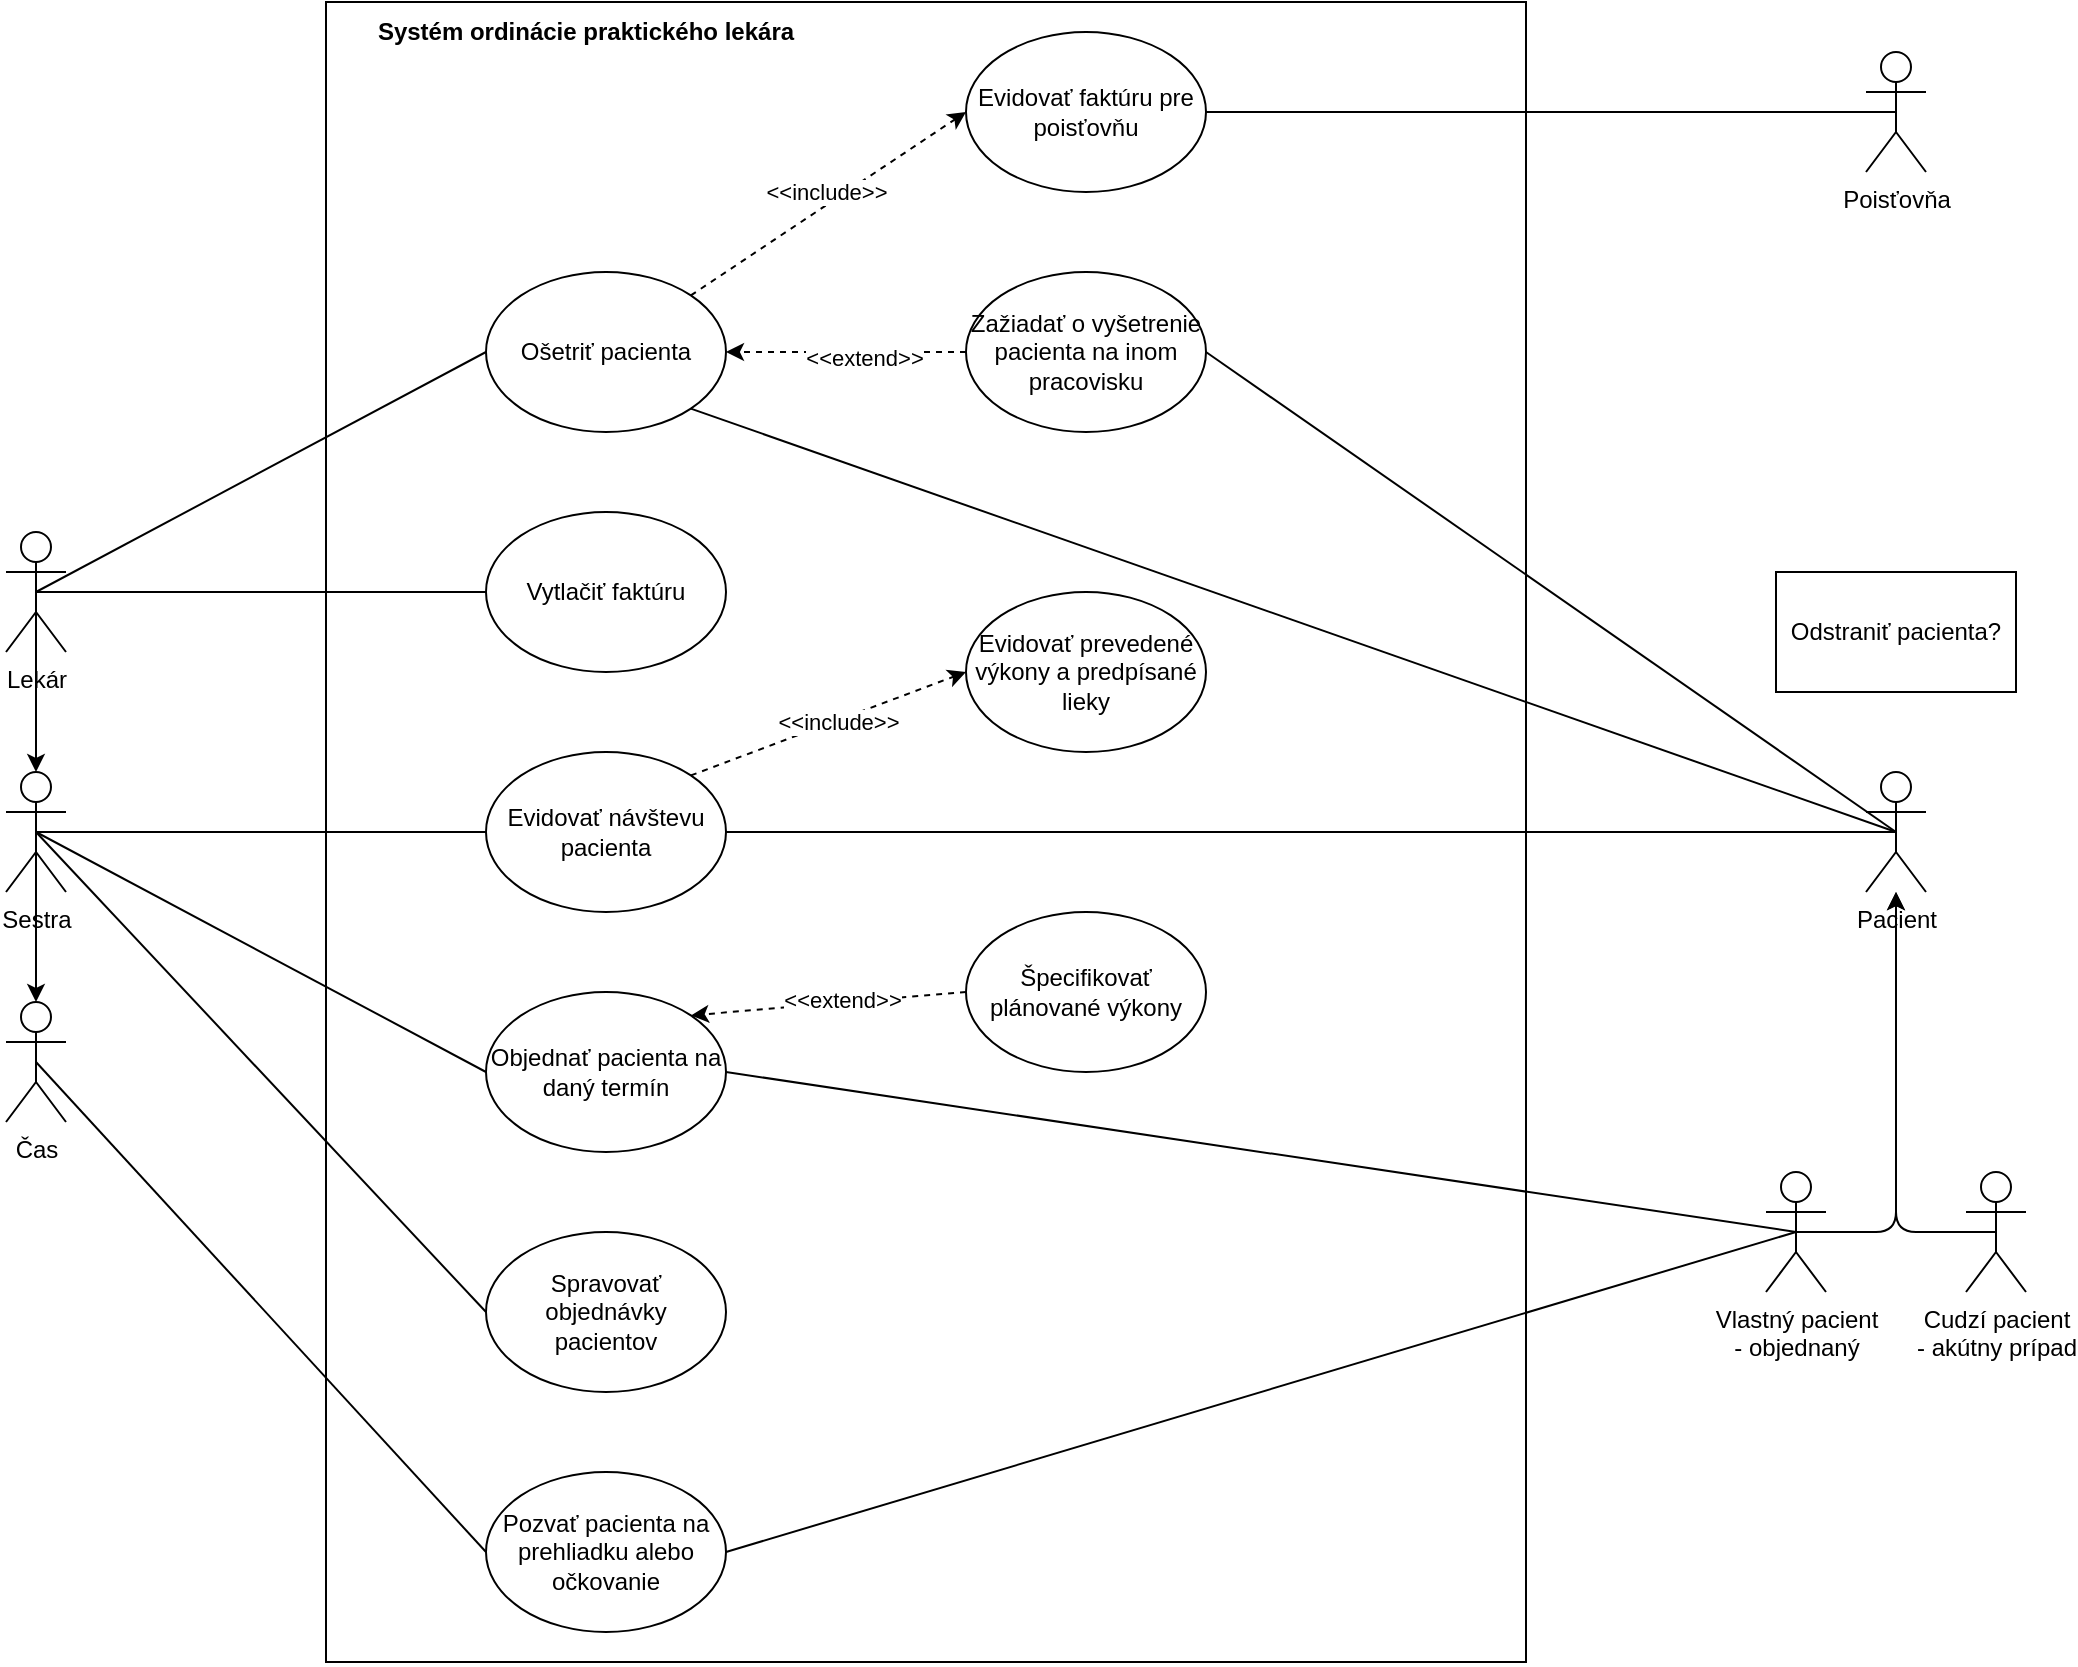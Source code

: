<mxfile version="13.10.0" type="device"><diagram id="vyxuxDS4DAg8EFTdzN8k" name="Page-1"><mxGraphModel dx="1480" dy="1060" grid="1" gridSize="10" guides="1" tooltips="1" connect="1" arrows="1" fold="1" page="1" pageScale="1" pageWidth="1100" pageHeight="850" math="0" shadow="0" extFonts="Permanent Marker^https://fonts.googleapis.com/css?family=Permanent+Marker"><root><mxCell id="0"/><mxCell id="1" parent="0"/><mxCell id="-BBoeSBYX2IJ2o0B7s8R-83" value="" style="rounded=0;whiteSpace=wrap;html=1;" parent="1" vertex="1"><mxGeometry x="200" y="9" width="600" height="830" as="geometry"/></mxCell><mxCell id="-BBoeSBYX2IJ2o0B7s8R-20" style="rounded=0;orthogonalLoop=1;jettySize=auto;html=1;exitX=0.5;exitY=0.5;exitDx=0;exitDy=0;exitPerimeter=0;entryX=0;entryY=0.5;entryDx=0;entryDy=0;endArrow=none;endFill=0;" parent="1" source="-BBoeSBYX2IJ2o0B7s8R-1" target="-BBoeSBYX2IJ2o0B7s8R-19" edge="1"><mxGeometry relative="1" as="geometry"/></mxCell><mxCell id="-BBoeSBYX2IJ2o0B7s8R-42" style="edgeStyle=orthogonalEdgeStyle;rounded=1;orthogonalLoop=1;jettySize=auto;html=1;exitX=0.5;exitY=0.5;exitDx=0;exitDy=0;exitPerimeter=0;entryX=0.5;entryY=0;entryDx=0;entryDy=0;entryPerimeter=0;endArrow=classic;endFill=1;strokeWidth=1;" parent="1" source="-BBoeSBYX2IJ2o0B7s8R-1" target="-BBoeSBYX2IJ2o0B7s8R-7" edge="1"><mxGeometry relative="1" as="geometry"/></mxCell><mxCell id="-BBoeSBYX2IJ2o0B7s8R-57" style="edgeStyle=none;rounded=0;orthogonalLoop=1;jettySize=auto;html=1;exitX=0.5;exitY=0.5;exitDx=0;exitDy=0;exitPerimeter=0;entryX=0;entryY=0.5;entryDx=0;entryDy=0;startArrow=none;startFill=0;endArrow=none;endFill=0;strokeWidth=1;" parent="1" source="-BBoeSBYX2IJ2o0B7s8R-1" target="-BBoeSBYX2IJ2o0B7s8R-17" edge="1"><mxGeometry relative="1" as="geometry"/></mxCell><mxCell id="-BBoeSBYX2IJ2o0B7s8R-1" value="Lekár" style="shape=umlActor;verticalLabelPosition=bottom;verticalAlign=top;html=1;outlineConnect=0;" parent="1" vertex="1"><mxGeometry x="40" y="274" width="30" height="60" as="geometry"/></mxCell><mxCell id="-BBoeSBYX2IJ2o0B7s8R-22" style="orthogonalLoop=1;jettySize=auto;html=1;exitX=0.5;exitY=0.5;exitDx=0;exitDy=0;exitPerimeter=0;entryX=0;entryY=0.5;entryDx=0;entryDy=0;rounded=1;endArrow=none;endFill=0;" parent="1" source="-BBoeSBYX2IJ2o0B7s8R-7" target="-BBoeSBYX2IJ2o0B7s8R-13" edge="1"><mxGeometry relative="1" as="geometry"/></mxCell><mxCell id="-BBoeSBYX2IJ2o0B7s8R-28" style="rounded=1;orthogonalLoop=1;jettySize=auto;html=1;exitX=0.5;exitY=0.5;exitDx=0;exitDy=0;exitPerimeter=0;entryX=0;entryY=0.5;entryDx=0;entryDy=0;strokeWidth=1;endArrow=none;endFill=0;" parent="1" source="-BBoeSBYX2IJ2o0B7s8R-7" target="-BBoeSBYX2IJ2o0B7s8R-11" edge="1"><mxGeometry relative="1" as="geometry"/></mxCell><mxCell id="-BBoeSBYX2IJ2o0B7s8R-70" style="edgeStyle=none;rounded=0;orthogonalLoop=1;jettySize=auto;html=1;exitX=0.5;exitY=0.5;exitDx=0;exitDy=0;exitPerimeter=0;entryX=0.5;entryY=0;entryDx=0;entryDy=0;entryPerimeter=0;startArrow=none;startFill=0;endArrow=classic;endFill=1;strokeWidth=1;" parent="1" source="-BBoeSBYX2IJ2o0B7s8R-7" target="-BBoeSBYX2IJ2o0B7s8R-43" edge="1"><mxGeometry relative="1" as="geometry"/></mxCell><mxCell id="VXPGJCF109fhGQUx4lir-2" style="rounded=0;orthogonalLoop=1;jettySize=auto;html=1;exitX=0.5;exitY=0.5;exitDx=0;exitDy=0;exitPerimeter=0;entryX=0;entryY=0.5;entryDx=0;entryDy=0;endArrow=none;endFill=0;" parent="1" source="-BBoeSBYX2IJ2o0B7s8R-7" target="VXPGJCF109fhGQUx4lir-1" edge="1"><mxGeometry relative="1" as="geometry"/></mxCell><mxCell id="-BBoeSBYX2IJ2o0B7s8R-7" value="Sestra" style="shape=umlActor;verticalLabelPosition=bottom;verticalAlign=top;html=1;outlineConnect=0;" parent="1" vertex="1"><mxGeometry x="40" y="394" width="30" height="60" as="geometry"/></mxCell><mxCell id="-BBoeSBYX2IJ2o0B7s8R-11" value="Objednať pacienta na daný termín" style="ellipse;whiteSpace=wrap;html=1;" parent="1" vertex="1"><mxGeometry x="280" y="504" width="120" height="80" as="geometry"/></mxCell><mxCell id="-BBoeSBYX2IJ2o0B7s8R-12" value="Špecifikovať plánované výkony" style="ellipse;whiteSpace=wrap;html=1;" parent="1" vertex="1"><mxGeometry x="520" y="464" width="120" height="80" as="geometry"/></mxCell><mxCell id="-BBoeSBYX2IJ2o0B7s8R-79" style="edgeStyle=none;rounded=0;orthogonalLoop=1;jettySize=auto;html=1;exitX=0;exitY=0.5;exitDx=0;exitDy=0;startArrow=none;startFill=0;endArrow=classic;endFill=1;strokeWidth=1;dashed=1;entryX=1;entryY=0;entryDx=0;entryDy=0;" parent="1" source="-BBoeSBYX2IJ2o0B7s8R-12" target="-BBoeSBYX2IJ2o0B7s8R-11" edge="1"><mxGeometry relative="1" as="geometry"/></mxCell><mxCell id="-BBoeSBYX2IJ2o0B7s8R-81" value="&amp;lt;&amp;lt;extend&amp;gt;&amp;gt;" style="edgeLabel;html=1;align=center;verticalAlign=middle;resizable=0;points=[];" parent="-BBoeSBYX2IJ2o0B7s8R-79" vertex="1" connectable="0"><mxGeometry x="-0.213" y="-1" relative="1" as="geometry"><mxPoint x="-8.17" as="offset"/></mxGeometry></mxCell><mxCell id="-BBoeSBYX2IJ2o0B7s8R-13" value="Evidovať návštevu pacienta" style="ellipse;whiteSpace=wrap;html=1;" parent="1" vertex="1"><mxGeometry x="280" y="384" width="120" height="80" as="geometry"/></mxCell><mxCell id="-BBoeSBYX2IJ2o0B7s8R-14" value="Evidovať prevedené výkony a predpísané lieky" style="ellipse;whiteSpace=wrap;html=1;" parent="1" vertex="1"><mxGeometry x="520" y="304" width="120" height="80" as="geometry"/></mxCell><mxCell id="-BBoeSBYX2IJ2o0B7s8R-61" style="edgeStyle=none;rounded=0;orthogonalLoop=1;jettySize=auto;html=1;exitX=0;exitY=0.5;exitDx=0;exitDy=0;entryX=0.5;entryY=0.5;entryDx=0;entryDy=0;entryPerimeter=0;startArrow=none;startFill=0;endArrow=none;endFill=0;strokeWidth=1;" parent="1" source="-BBoeSBYX2IJ2o0B7s8R-15" target="-BBoeSBYX2IJ2o0B7s8R-43" edge="1"><mxGeometry relative="1" as="geometry"/></mxCell><mxCell id="-BBoeSBYX2IJ2o0B7s8R-15" value="Pozvať pacienta na prehliadku alebo očkovanie" style="ellipse;whiteSpace=wrap;html=1;" parent="1" vertex="1"><mxGeometry x="280" y="744" width="120" height="80" as="geometry"/></mxCell><mxCell id="-BBoeSBYX2IJ2o0B7s8R-16" value="Evidovať faktúru pre poisťovňu" style="ellipse;whiteSpace=wrap;html=1;" parent="1" vertex="1"><mxGeometry x="520" y="24" width="120" height="80" as="geometry"/></mxCell><mxCell id="-BBoeSBYX2IJ2o0B7s8R-17" value="Vytlačiť faktúru" style="ellipse;whiteSpace=wrap;html=1;" parent="1" vertex="1"><mxGeometry x="280" y="264" width="120" height="80" as="geometry"/></mxCell><mxCell id="-BBoeSBYX2IJ2o0B7s8R-37" style="rounded=1;orthogonalLoop=1;jettySize=auto;html=1;exitX=0;exitY=0.5;exitDx=0;exitDy=0;entryX=1;entryY=0.5;entryDx=0;entryDy=0;dashed=1;endArrow=classic;endFill=1;strokeWidth=1;" parent="1" source="-BBoeSBYX2IJ2o0B7s8R-18" target="-BBoeSBYX2IJ2o0B7s8R-19" edge="1"><mxGeometry relative="1" as="geometry"/></mxCell><mxCell id="-BBoeSBYX2IJ2o0B7s8R-68" value="&amp;lt;&amp;lt;extend&amp;gt;&amp;gt;" style="edgeLabel;html=1;align=center;verticalAlign=middle;resizable=0;points=[];" parent="-BBoeSBYX2IJ2o0B7s8R-37" vertex="1" connectable="0"><mxGeometry x="-0.141" y="3" relative="1" as="geometry"><mxPoint as="offset"/></mxGeometry></mxCell><mxCell id="-BBoeSBYX2IJ2o0B7s8R-89" style="edgeStyle=none;rounded=0;orthogonalLoop=1;jettySize=auto;html=1;exitX=1;exitY=0.5;exitDx=0;exitDy=0;entryX=0.5;entryY=0.5;entryDx=0;entryDy=0;entryPerimeter=0;startArrow=none;startFill=0;endArrow=none;endFill=0;strokeWidth=1;" parent="1" source="-BBoeSBYX2IJ2o0B7s8R-18" target="-BBoeSBYX2IJ2o0B7s8R-52" edge="1"><mxGeometry relative="1" as="geometry"/></mxCell><mxCell id="-BBoeSBYX2IJ2o0B7s8R-18" value="Zažiadať o vyšetrenie pacienta na inom pracovisku" style="ellipse;whiteSpace=wrap;html=1;" parent="1" vertex="1"><mxGeometry x="520" y="144" width="120" height="80" as="geometry"/></mxCell><mxCell id="-BBoeSBYX2IJ2o0B7s8R-46" style="rounded=1;orthogonalLoop=1;jettySize=auto;html=1;exitX=1;exitY=0;exitDx=0;exitDy=0;entryX=0;entryY=0.5;entryDx=0;entryDy=0;startArrow=none;startFill=0;endArrow=classic;endFill=1;strokeWidth=1;dashed=1;" parent="1" source="-BBoeSBYX2IJ2o0B7s8R-19" target="-BBoeSBYX2IJ2o0B7s8R-16" edge="1"><mxGeometry relative="1" as="geometry"/></mxCell><mxCell id="-BBoeSBYX2IJ2o0B7s8R-67" value="&amp;lt;&amp;lt;include&amp;gt;&amp;gt;" style="edgeLabel;html=1;align=center;verticalAlign=middle;resizable=0;points=[];" parent="-BBoeSBYX2IJ2o0B7s8R-46" vertex="1" connectable="0"><mxGeometry x="0.26" relative="1" as="geometry"><mxPoint x="-18.96" y="5.97" as="offset"/></mxGeometry></mxCell><mxCell id="-BBoeSBYX2IJ2o0B7s8R-19" value="Ošetriť pacienta" style="ellipse;whiteSpace=wrap;html=1;" parent="1" vertex="1"><mxGeometry x="280" y="144" width="120" height="80" as="geometry"/></mxCell><mxCell id="-BBoeSBYX2IJ2o0B7s8R-25" value="" style="endArrow=classic;dashed=1;html=1;exitX=1;exitY=0;exitDx=0;exitDy=0;endFill=1;entryX=0;entryY=0.5;entryDx=0;entryDy=0;" parent="1" source="-BBoeSBYX2IJ2o0B7s8R-13" target="-BBoeSBYX2IJ2o0B7s8R-14" edge="1"><mxGeometry width="50" height="50" relative="1" as="geometry"><mxPoint x="580" y="514" as="sourcePoint"/><mxPoint x="480" y="454" as="targetPoint"/></mxGeometry></mxCell><mxCell id="-BBoeSBYX2IJ2o0B7s8R-72" value="&amp;lt;&amp;lt;include&amp;gt;&amp;gt;" style="edgeLabel;html=1;align=center;verticalAlign=middle;resizable=0;points=[];" parent="-BBoeSBYX2IJ2o0B7s8R-25" vertex="1" connectable="0"><mxGeometry x="0.266" y="2" relative="1" as="geometry"><mxPoint x="-13.34" y="7.83" as="offset"/></mxGeometry></mxCell><mxCell id="-BBoeSBYX2IJ2o0B7s8R-43" value="Čas&lt;br&gt;" style="shape=umlActor;verticalLabelPosition=bottom;verticalAlign=top;html=1;outlineConnect=0;" parent="1" vertex="1"><mxGeometry x="40" y="509" width="30" height="60" as="geometry"/></mxCell><mxCell id="-BBoeSBYX2IJ2o0B7s8R-54" style="edgeStyle=orthogonalEdgeStyle;rounded=1;orthogonalLoop=1;jettySize=auto;html=1;exitX=0.5;exitY=0.5;exitDx=0;exitDy=0;exitPerimeter=0;startArrow=none;startFill=0;endArrow=classic;endFill=1;strokeWidth=1;" parent="1" source="-BBoeSBYX2IJ2o0B7s8R-48" target="-BBoeSBYX2IJ2o0B7s8R-52" edge="1"><mxGeometry relative="1" as="geometry"/></mxCell><mxCell id="-BBoeSBYX2IJ2o0B7s8R-48" value="Cudzí pacient&lt;br&gt;- akútny prípad" style="shape=umlActor;verticalLabelPosition=bottom;verticalAlign=top;html=1;outlineConnect=0;" parent="1" vertex="1"><mxGeometry x="1020" y="594" width="30" height="60" as="geometry"/></mxCell><mxCell id="-BBoeSBYX2IJ2o0B7s8R-53" style="edgeStyle=orthogonalEdgeStyle;rounded=1;orthogonalLoop=1;jettySize=auto;html=1;exitX=0.5;exitY=0.5;exitDx=0;exitDy=0;exitPerimeter=0;startArrow=none;startFill=0;endArrow=classic;endFill=1;strokeWidth=1;" parent="1" source="-BBoeSBYX2IJ2o0B7s8R-49" target="-BBoeSBYX2IJ2o0B7s8R-52" edge="1"><mxGeometry relative="1" as="geometry"/></mxCell><mxCell id="-BBoeSBYX2IJ2o0B7s8R-49" value="Vlastný pacient&lt;br&gt;- objednaný" style="shape=umlActor;verticalLabelPosition=bottom;verticalAlign=top;html=1;outlineConnect=0;" parent="1" vertex="1"><mxGeometry x="920" y="594" width="30" height="60" as="geometry"/></mxCell><mxCell id="-BBoeSBYX2IJ2o0B7s8R-74" style="edgeStyle=none;rounded=0;orthogonalLoop=1;jettySize=auto;html=1;exitX=0.5;exitY=0.5;exitDx=0;exitDy=0;exitPerimeter=0;entryX=1;entryY=1;entryDx=0;entryDy=0;startArrow=none;startFill=0;endArrow=none;endFill=0;strokeWidth=1;" parent="1" source="-BBoeSBYX2IJ2o0B7s8R-52" target="-BBoeSBYX2IJ2o0B7s8R-19" edge="1"><mxGeometry relative="1" as="geometry"/></mxCell><mxCell id="-BBoeSBYX2IJ2o0B7s8R-75" style="edgeStyle=none;rounded=0;orthogonalLoop=1;jettySize=auto;html=1;exitX=0.5;exitY=0.5;exitDx=0;exitDy=0;exitPerimeter=0;entryX=1;entryY=0.5;entryDx=0;entryDy=0;startArrow=none;startFill=0;endArrow=none;endFill=0;strokeWidth=1;" parent="1" source="-BBoeSBYX2IJ2o0B7s8R-52" target="-BBoeSBYX2IJ2o0B7s8R-13" edge="1"><mxGeometry relative="1" as="geometry"/></mxCell><mxCell id="-BBoeSBYX2IJ2o0B7s8R-76" style="edgeStyle=none;rounded=0;orthogonalLoop=1;jettySize=auto;html=1;exitX=0.5;exitY=0.5;exitDx=0;exitDy=0;exitPerimeter=0;entryX=1;entryY=0.5;entryDx=0;entryDy=0;startArrow=none;startFill=0;endArrow=none;endFill=0;strokeWidth=1;" parent="1" source="-BBoeSBYX2IJ2o0B7s8R-49" target="-BBoeSBYX2IJ2o0B7s8R-11" edge="1"><mxGeometry relative="1" as="geometry"/></mxCell><mxCell id="-BBoeSBYX2IJ2o0B7s8R-77" style="edgeStyle=none;rounded=0;orthogonalLoop=1;jettySize=auto;html=1;exitX=0.5;exitY=0.5;exitDx=0;exitDy=0;exitPerimeter=0;entryX=1;entryY=0.5;entryDx=0;entryDy=0;startArrow=none;startFill=0;endArrow=none;endFill=0;strokeWidth=1;" parent="1" source="-BBoeSBYX2IJ2o0B7s8R-49" target="-BBoeSBYX2IJ2o0B7s8R-15" edge="1"><mxGeometry relative="1" as="geometry"/></mxCell><mxCell id="-BBoeSBYX2IJ2o0B7s8R-52" value="Pacient" style="shape=umlActor;verticalLabelPosition=bottom;verticalAlign=top;html=1;outlineConnect=0;" parent="1" vertex="1"><mxGeometry x="970" y="394" width="30" height="60" as="geometry"/></mxCell><mxCell id="-BBoeSBYX2IJ2o0B7s8R-88" style="edgeStyle=none;rounded=0;orthogonalLoop=1;jettySize=auto;html=1;exitX=0.5;exitY=0.5;exitDx=0;exitDy=0;exitPerimeter=0;entryX=1;entryY=0.5;entryDx=0;entryDy=0;startArrow=none;startFill=0;endArrow=none;endFill=0;strokeWidth=1;" parent="1" source="-BBoeSBYX2IJ2o0B7s8R-84" target="-BBoeSBYX2IJ2o0B7s8R-16" edge="1"><mxGeometry relative="1" as="geometry"/></mxCell><mxCell id="-BBoeSBYX2IJ2o0B7s8R-84" value="Poisťovňa" style="shape=umlActor;verticalLabelPosition=bottom;verticalAlign=top;html=1;outlineConnect=0;" parent="1" vertex="1"><mxGeometry x="970" y="34" width="30" height="60" as="geometry"/></mxCell><mxCell id="-BBoeSBYX2IJ2o0B7s8R-92" style="edgeStyle=none;rounded=0;orthogonalLoop=1;jettySize=auto;html=1;exitX=0.5;exitY=1;exitDx=0;exitDy=0;startArrow=none;startFill=0;endArrow=none;endFill=0;strokeWidth=1;" parent="1" source="-BBoeSBYX2IJ2o0B7s8R-83" target="-BBoeSBYX2IJ2o0B7s8R-83" edge="1"><mxGeometry relative="1" as="geometry"/></mxCell><mxCell id="-BBoeSBYX2IJ2o0B7s8R-93" value="&lt;b&gt;Systém ordinácie praktického lekára&lt;/b&gt;" style="text;html=1;strokeColor=none;fillColor=none;align=center;verticalAlign=middle;whiteSpace=wrap;rounded=0;" parent="1" vertex="1"><mxGeometry x="210" y="14" width="240" height="20" as="geometry"/></mxCell><mxCell id="-h86MYvUvdGzaQdOS57Q-1" value="Odstraniť pacienta?" style="whiteSpace=wrap;html=1;" parent="1" vertex="1"><mxGeometry x="925" y="294" width="120" height="60" as="geometry"/></mxCell><mxCell id="VXPGJCF109fhGQUx4lir-1" value="Spravovať objednávky &lt;br&gt;pacientov" style="ellipse;whiteSpace=wrap;html=1;" parent="1" vertex="1"><mxGeometry x="280" y="624" width="120" height="80" as="geometry"/></mxCell></root></mxGraphModel></diagram></mxfile>